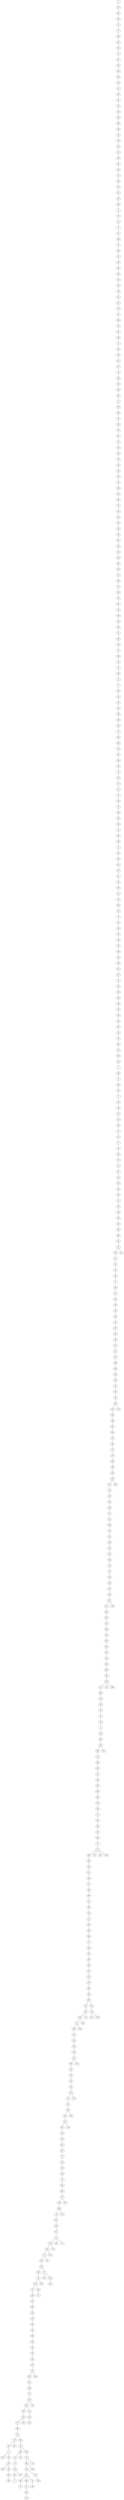 graph {
2--167
167--351
351--391
391--171
171--79
79--394
394--287
287--462
462--72
72--247
247--352
352--406
406--416
416--278
278--447
447--390
390--48
48--252
252--118
118--409
409--366
366--269
269--114
114--478
478--374
374--261
261--159
159--99
99--481
481--273
273--338
338--212
212--257
257--183
183--420
420--4
4--137
137--113
113--6
6--311
311--389
389--26
26--288
288--83
83--485
485--343
343--430
430--135
135--291
291--108
108--215
215--467
467--178
178--65
65--456
456--310
310--207
207--490
490--42
42--60
60--239
239--473
473--431
431--54
54--268
268--244
244--480
480--453
453--47
47--379
379--330
330--59
59--326
326--487
487--407
407--152
152--425
425--230
230--123
123--324
324--238
238--192
192--68
68--299
299--479
479--482
482--35
35--461
461--253
253--422
422--225
225--148
148--387
387--331
331--131
131--414
414--263
263--302
302--274
274--234
234--271
271--249
249--270
270--367
367--141
141--380
380--140
140--464
464--20
20--382
382--164
164--37
37--399
399--80
80--45
45--149
149--11
11--71
71--285
285--165
165--101
101--413
413--196
196--248
248--200
200--117
117--459
459--486
486--122
122--401
401--166
166--443
443--12
12--231
231--177
177--277
277--58
58--128
128--55
55--396
396--334
334--383
383--16
16--290
290--398
398--21
21--107
107--358
358--476
476--307
307--81
81--63
63--265
265--211
211--213
213--418
418--415
415--78
78--64
64--144
144--103
103--246
246--132
132--386
386--306
306--236
236--472
472--201
201--32
32--242
242--335
335--345
345--349
349--233
233--105
105--483
483--427
427--145
145--95
95--205
205--115
115--158
158--255
255--7
7--426
426--74
74--368
368--455
455--8
8--119
119--336
336--375
375--153
153--198
198--217
217--313
313--31
31--56
56--435
435--412
412--157
157--237
237--154
154--474
474--104
104--228
228--372
372--180
180--264
264--339
339--452
452--365
365--446
446--411
411--40
40--155
155--111
111--69
69--38
38--162
162--9
9--226
226--172
172--284
284--283
283--138
138--429
429--88
88--297
297--364
364--206
206--276
276--275
275--214
214--460
460--468
468--254
254--126
126--94
94--395
395--66
66--450
450--424
424--184
184--344
344--301
301--465
465--347
347--193
193--120
120--174
174--300
300--229
229--404
404--102
102--477
477--175
175--216
216--182
182--442
442--61
61--125
125--309
309--85
85--318
318--448
448--417
417--373
373--342
342--24
24--87
87--170
170--240
240--475
475--408
408--457
457--251
251--441
441--333
333--187
187--308
308--354
354--437
437--444
444--221
221--322
322--260
260--388
388--188
188--419
419--62
62--484
484--258
258--243
243--185
185--13
13--156
156--5
5--124
124--208
208--454
454--488
488--151
151--286
286--195
195--39
39--500
500--282
282--439
439--495
495--176
176--346
346--27
27--232
232--328
328--218
218--400
400--17
17--67
67--440
440--463
463--314
314--371
371--438
438--97
97--494
494--499
499--121
121--298
298--370
370--25
25--458
458--332
332--266
266--75
75--160
160--203
203--143
143--293
293--147
147--470
470--220
220--304
304--292
292--497
497--82
82--86
86--100
100--14
14--489
489--161
161--245
245--256
256--106
106--46
46--403
403--30
30--96
96--89
89--241
241--312
312--52
52--84
84--222
222--357
357--127
127--361
361--219
219--410
410--392
392--402
402--73
73--355
355--376
376--259
259--76
76--362
362--498
498--327
327--209
209--384
384--18
18--267
267--393
393--317
317--51
51--169
169--191
191--15
15--280
280--168
168--360
360--28
28--433
433--22
22--449
449--272
272--492
492--134
134--142
142--359
359--181
181--194
194--303
303--316
316--50
50--385
385--279
279--23
23--348
348--451
451--434
434--77
77--179
179--294
294--136
136--129
129--227
227--369
369--197
197--173
173--49
49--1
1--109
1--224
224--116
116--186
116--98
98--432
432--163
173--381
197--296
296--112
112--320
320--53
53--19
19--130
130--199
199--3
130--397
320--93
112--466
466--33
33--305
305--315
315--341
341--281
281--70
341--496
496--91
91--353
353--223
341--29
29--436
315--235
235--405
305--323
33--41
129--340
294--377
377--423
423--262
179--44
23--289
433--146
146--43
28--204
168--57
57--350
57--363
363--491
15--36
191--321
169--92
51--250
51--10
384--319
327--190
127--110
222--189
312--378
46--325
14--329
100--428
86--34
497--471
471--133
133--337
133--493
67--90
67--202
67--445
454--295
419--210
419--469
457--139
102--356
450--150
40--421
}
